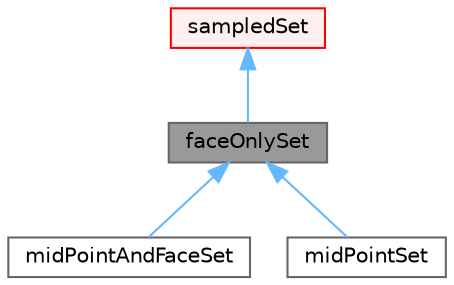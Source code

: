 digraph "faceOnlySet"
{
 // LATEX_PDF_SIZE
  bgcolor="transparent";
  edge [fontname=Helvetica,fontsize=10,labelfontname=Helvetica,labelfontsize=10];
  node [fontname=Helvetica,fontsize=10,shape=box,height=0.2,width=0.4];
  Node1 [id="Node000001",label="faceOnlySet",height=0.2,width=0.4,color="gray40", fillcolor="grey60", style="filled", fontcolor="black",tooltip="Sample on faces along a specified path."];
  Node2 -> Node1 [id="edge1_Node000001_Node000002",dir="back",color="steelblue1",style="solid",tooltip=" "];
  Node2 [id="Node000002",label="sampledSet",height=0.2,width=0.4,color="red", fillcolor="#FFF0F0", style="filled",URL="$classFoam_1_1sampledSet.html",tooltip="Holds list of sampling points which is filled at construction time. Various implementations of this b..."];
  Node1 -> Node13 [id="edge2_Node000001_Node000013",dir="back",color="steelblue1",style="solid",tooltip=" "];
  Node13 [id="Node000013",label="midPointAndFaceSet",height=0.2,width=0.4,color="gray40", fillcolor="white", style="filled",URL="$classFoam_1_1midPointAndFaceSet.html",tooltip=" "];
  Node1 -> Node14 [id="edge3_Node000001_Node000014",dir="back",color="steelblue1",style="solid",tooltip=" "];
  Node14 [id="Node000014",label="midPointSet",height=0.2,width=0.4,color="gray40", fillcolor="white", style="filled",URL="$classFoam_1_1midPointSet.html",tooltip=" "];
}
